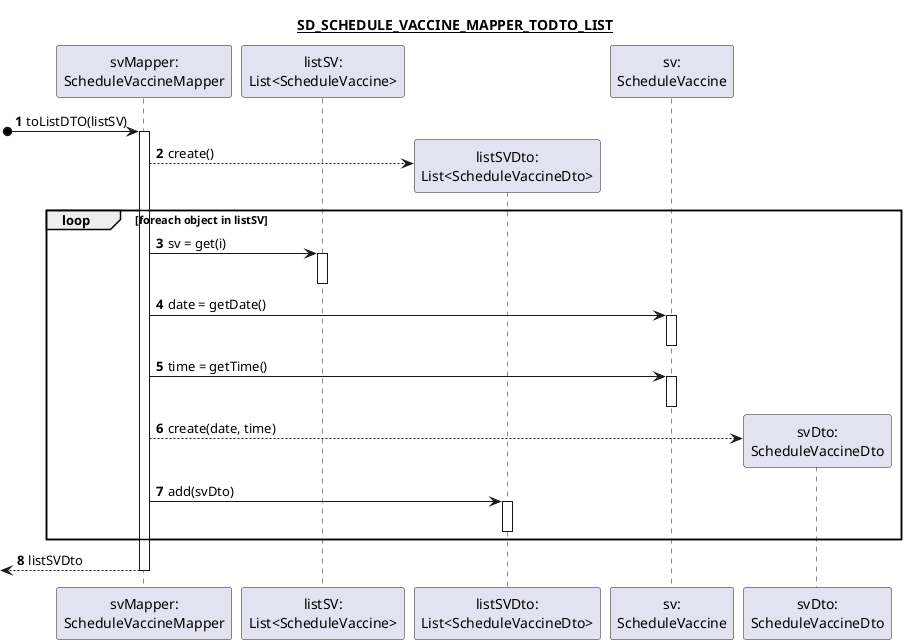 @startuml
autonumber

title
<u>SD_SCHEDULE_VACCINE_MAPPER_TODTO_LIST</u>
end title

participant "svMapper:\nScheduleVaccineMapper" as SVM
participant "listSV:\nList<ScheduleVaccine>" as LSV
participant "listSVDto:\nList<ScheduleVaccineDto>" as LSVD
participant "sv:\nScheduleVaccine" as SV
participant "svDto:\nScheduleVaccineDto" as SVD

[o-> SVM : toListDTO(listSV)
activate SVM
SVM --> LSVD** : create()

loop foreach object in listSV

SVM -> LSV : sv = get(i)
activate LSV
deactivate LSV

SVM -> SV : date = getDate()
activate SV
deactivate SV

SVM -> SV : time = getTime()
activate SV
deactivate SV

SVM --> SVD** : create(date, time)

SVM -> LSVD : add(svDto)
activate LSVD
deactivate LSVD

end loop

<-- SVM : listSVDto
deactivate SVM
@enduml